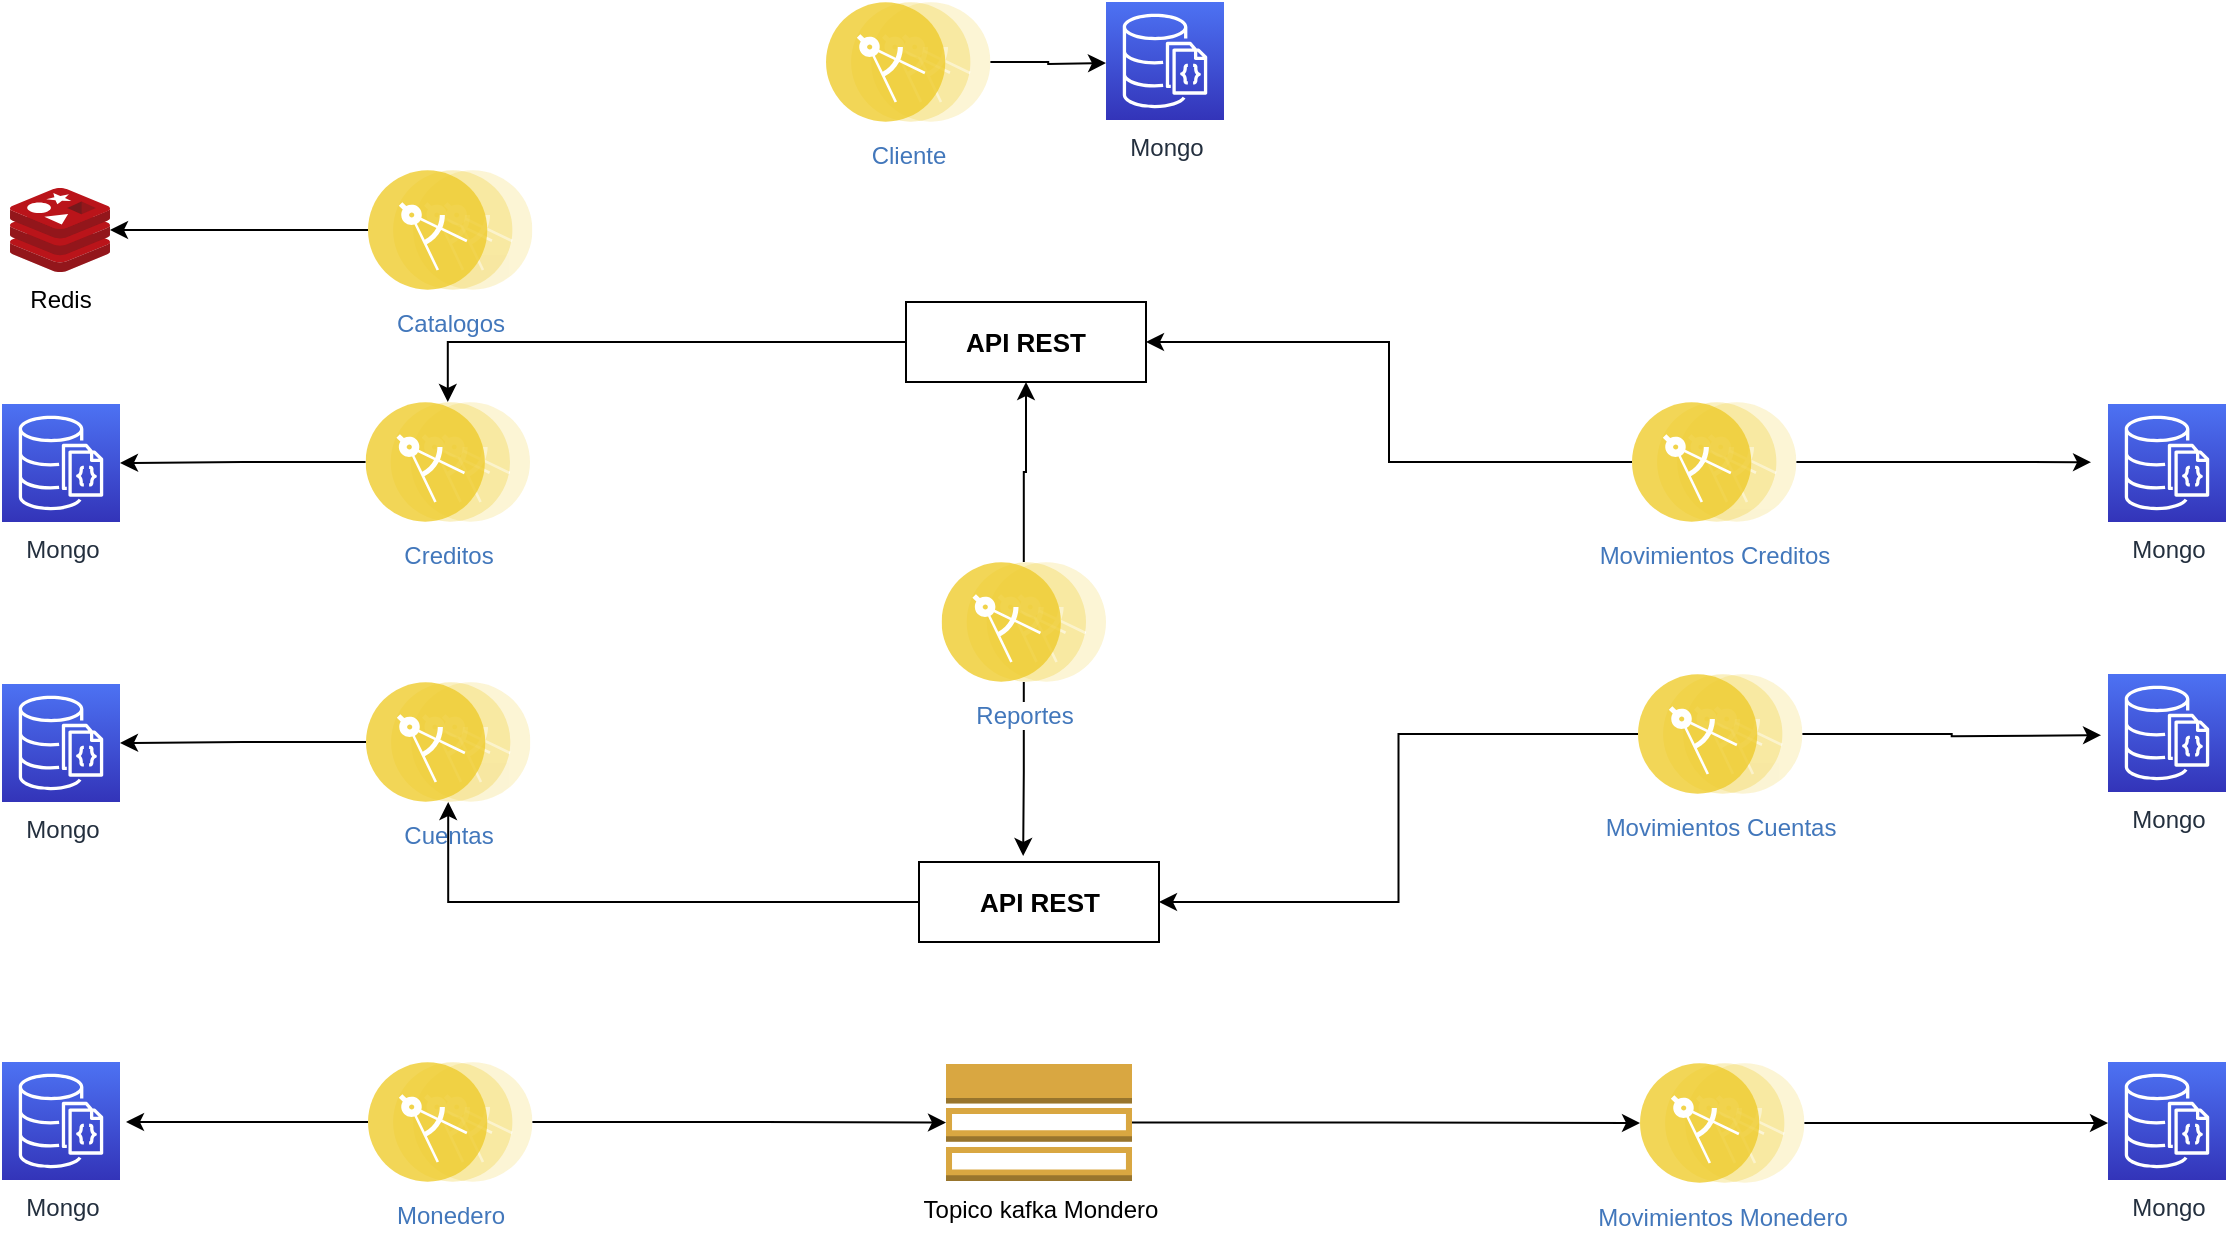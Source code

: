<mxfile version="15.9.4" type="device"><diagram id="kA9-Q3dXgHenCl6kw00m" name="Page-1"><mxGraphModel dx="1240" dy="643" grid="1" gridSize="10" guides="1" tooltips="1" connect="1" arrows="1" fold="1" page="1" pageScale="1" pageWidth="827" pageHeight="1169" math="0" shadow="0"><root><mxCell id="0"/><mxCell id="1" parent="0"/><mxCell id="dWA4siCQHWQ7fWkAz1Ts-11" style="edgeStyle=orthogonalEdgeStyle;rounded=0;orthogonalLoop=1;jettySize=auto;html=1;entryX=1;entryY=0.5;entryDx=0;entryDy=0;entryPerimeter=0;" edge="1" parent="1" source="dWA4siCQHWQ7fWkAz1Ts-1" target="dWA4siCQHWQ7fWkAz1Ts-43"><mxGeometry relative="1" as="geometry"><mxPoint x="100" y="300" as="targetPoint"/></mxGeometry></mxCell><mxCell id="dWA4siCQHWQ7fWkAz1Ts-1" value="Creditos" style="aspect=fixed;perimeter=ellipsePerimeter;html=1;align=center;shadow=0;dashed=0;fontColor=#4277BB;labelBackgroundColor=#ffffff;fontSize=12;spacingTop=3;image;image=img/lib/ibm/applications/microservice.svg;" vertex="1" parent="1"><mxGeometry x="209.8" y="270" width="82.2" height="60" as="geometry"/></mxCell><mxCell id="dWA4siCQHWQ7fWkAz1Ts-15" style="edgeStyle=orthogonalEdgeStyle;rounded=0;orthogonalLoop=1;jettySize=auto;html=1;entryX=0;entryY=0.75;entryDx=0;entryDy=0;" edge="1" parent="1" source="dWA4siCQHWQ7fWkAz1Ts-2"><mxGeometry relative="1" as="geometry"><mxPoint x="1072.519" y="300.093" as="targetPoint"/></mxGeometry></mxCell><mxCell id="dWA4siCQHWQ7fWkAz1Ts-70" style="edgeStyle=orthogonalEdgeStyle;rounded=0;orthogonalLoop=1;jettySize=auto;html=1;entryX=1;entryY=0.5;entryDx=0;entryDy=0;" edge="1" parent="1" source="dWA4siCQHWQ7fWkAz1Ts-2" target="dWA4siCQHWQ7fWkAz1Ts-67"><mxGeometry relative="1" as="geometry"/></mxCell><mxCell id="dWA4siCQHWQ7fWkAz1Ts-2" value="Movimientos Creditos" style="aspect=fixed;perimeter=ellipsePerimeter;html=1;align=center;shadow=0;dashed=0;fontColor=#4277BB;labelBackgroundColor=#ffffff;fontSize=12;spacingTop=3;image;image=img/lib/ibm/applications/microservice.svg;" vertex="1" parent="1"><mxGeometry x="843" y="270" width="82.2" height="60" as="geometry"/></mxCell><mxCell id="dWA4siCQHWQ7fWkAz1Ts-30" style="edgeStyle=orthogonalEdgeStyle;rounded=0;orthogonalLoop=1;jettySize=auto;html=1;exitX=1;exitY=0.5;exitDx=0;exitDy=0;entryX=0;entryY=0.5;entryDx=0;entryDy=0;" edge="1" parent="1" source="dWA4siCQHWQ7fWkAz1Ts-7"><mxGeometry relative="1" as="geometry"><mxPoint x="580" y="100.5" as="targetPoint"/></mxGeometry></mxCell><mxCell id="dWA4siCQHWQ7fWkAz1Ts-7" value="Cliente" style="aspect=fixed;perimeter=ellipsePerimeter;html=1;align=center;shadow=0;dashed=0;fontColor=#4277BB;labelBackgroundColor=#ffffff;fontSize=12;spacingTop=3;image;image=img/lib/ibm/applications/microservice.svg;" vertex="1" parent="1"><mxGeometry x="440" y="70" width="82.2" height="60" as="geometry"/></mxCell><mxCell id="dWA4siCQHWQ7fWkAz1Ts-29" style="edgeStyle=orthogonalEdgeStyle;rounded=0;orthogonalLoop=1;jettySize=auto;html=1;entryX=0;entryY=0.75;entryDx=0;entryDy=0;" edge="1" parent="1" source="dWA4siCQHWQ7fWkAz1Ts-8"><mxGeometry relative="1" as="geometry"><mxPoint x="1077.519" y="436.593" as="targetPoint"/></mxGeometry></mxCell><mxCell id="dWA4siCQHWQ7fWkAz1Ts-73" style="edgeStyle=orthogonalEdgeStyle;rounded=0;orthogonalLoop=1;jettySize=auto;html=1;entryX=1;entryY=0.5;entryDx=0;entryDy=0;fontSize=13;" edge="1" parent="1" source="dWA4siCQHWQ7fWkAz1Ts-8" target="dWA4siCQHWQ7fWkAz1Ts-72"><mxGeometry relative="1" as="geometry"/></mxCell><mxCell id="dWA4siCQHWQ7fWkAz1Ts-8" value="Movimientos Cuentas" style="aspect=fixed;perimeter=ellipsePerimeter;html=1;align=center;shadow=0;dashed=0;fontColor=#4277BB;labelBackgroundColor=#ffffff;fontSize=12;spacingTop=3;image;image=img/lib/ibm/applications/microservice.svg;" vertex="1" parent="1"><mxGeometry x="846" y="406" width="82.2" height="60" as="geometry"/></mxCell><mxCell id="dWA4siCQHWQ7fWkAz1Ts-13" style="edgeStyle=orthogonalEdgeStyle;rounded=0;orthogonalLoop=1;jettySize=auto;html=1;entryX=1;entryY=0.5;entryDx=0;entryDy=0;entryPerimeter=0;" edge="1" parent="1" source="dWA4siCQHWQ7fWkAz1Ts-9" target="dWA4siCQHWQ7fWkAz1Ts-44"><mxGeometry relative="1" as="geometry"><mxPoint x="90" y="439" as="targetPoint"/></mxGeometry></mxCell><mxCell id="dWA4siCQHWQ7fWkAz1Ts-9" value="Cuentas" style="aspect=fixed;perimeter=ellipsePerimeter;html=1;align=center;shadow=0;dashed=0;fontColor=#4277BB;labelBackgroundColor=#ffffff;fontSize=12;spacingTop=3;image;image=img/lib/ibm/applications/microservice.svg;" vertex="1" parent="1"><mxGeometry x="210" y="410" width="82.2" height="60" as="geometry"/></mxCell><mxCell id="dWA4siCQHWQ7fWkAz1Ts-24" style="edgeStyle=orthogonalEdgeStyle;rounded=0;orthogonalLoop=1;jettySize=auto;html=1;" edge="1" parent="1" source="dWA4siCQHWQ7fWkAz1Ts-21"><mxGeometry relative="1" as="geometry"><mxPoint x="90" y="630" as="targetPoint"/></mxGeometry></mxCell><mxCell id="dWA4siCQHWQ7fWkAz1Ts-33" style="edgeStyle=orthogonalEdgeStyle;rounded=0;orthogonalLoop=1;jettySize=auto;html=1;" edge="1" parent="1" source="dWA4siCQHWQ7fWkAz1Ts-21" target="dWA4siCQHWQ7fWkAz1Ts-32"><mxGeometry relative="1" as="geometry"/></mxCell><mxCell id="dWA4siCQHWQ7fWkAz1Ts-21" value="Monedero" style="aspect=fixed;perimeter=ellipsePerimeter;html=1;align=center;shadow=0;dashed=0;fontColor=#4277BB;labelBackgroundColor=#ffffff;fontSize=12;spacingTop=3;image;image=img/lib/ibm/applications/microservice.svg;" vertex="1" parent="1"><mxGeometry x="211" y="600" width="82.2" height="60" as="geometry"/></mxCell><mxCell id="dWA4siCQHWQ7fWkAz1Ts-27" style="edgeStyle=orthogonalEdgeStyle;rounded=0;orthogonalLoop=1;jettySize=auto;html=1;exitX=1;exitY=0.5;exitDx=0;exitDy=0;entryX=0;entryY=0.5;entryDx=0;entryDy=0;" edge="1" parent="1" source="dWA4siCQHWQ7fWkAz1Ts-22"><mxGeometry relative="1" as="geometry"><mxPoint x="1081" y="630.5" as="targetPoint"/></mxGeometry></mxCell><mxCell id="dWA4siCQHWQ7fWkAz1Ts-22" value="Movimientos Monedero" style="aspect=fixed;perimeter=ellipsePerimeter;html=1;align=center;shadow=0;dashed=0;fontColor=#4277BB;labelBackgroundColor=#ffffff;fontSize=12;spacingTop=3;image;image=img/lib/ibm/applications/microservice.svg;" vertex="1" parent="1"><mxGeometry x="847" y="600.5" width="82.2" height="60" as="geometry"/></mxCell><mxCell id="dWA4siCQHWQ7fWkAz1Ts-35" style="edgeStyle=orthogonalEdgeStyle;rounded=0;orthogonalLoop=1;jettySize=auto;html=1;entryX=0;entryY=0.5;entryDx=0;entryDy=0;" edge="1" parent="1" source="dWA4siCQHWQ7fWkAz1Ts-32" target="dWA4siCQHWQ7fWkAz1Ts-22"><mxGeometry relative="1" as="geometry"/></mxCell><mxCell id="dWA4siCQHWQ7fWkAz1Ts-32" value="Topico kafka Mondero" style="outlineConnect=0;dashed=0;verticalLabelPosition=bottom;verticalAlign=top;align=center;html=1;shape=mxgraph.aws3.topic_2;fillColor=#D9A741;gradientColor=none;" vertex="1" parent="1"><mxGeometry x="500" y="601" width="93" height="58.5" as="geometry"/></mxCell><mxCell id="dWA4siCQHWQ7fWkAz1Ts-52" style="edgeStyle=orthogonalEdgeStyle;rounded=0;orthogonalLoop=1;jettySize=auto;html=1;" edge="1" parent="1" source="dWA4siCQHWQ7fWkAz1Ts-36" target="dWA4siCQHWQ7fWkAz1Ts-40"><mxGeometry relative="1" as="geometry"/></mxCell><mxCell id="dWA4siCQHWQ7fWkAz1Ts-36" value="Catalogos" style="aspect=fixed;perimeter=ellipsePerimeter;html=1;align=center;shadow=0;dashed=0;fontColor=#4277BB;labelBackgroundColor=#ffffff;fontSize=12;spacingTop=3;image;image=img/lib/ibm/applications/microservice.svg;" vertex="1" parent="1"><mxGeometry x="211" y="154" width="82.2" height="60" as="geometry"/></mxCell><mxCell id="dWA4siCQHWQ7fWkAz1Ts-40" value="Redis" style="sketch=0;aspect=fixed;html=1;points=[];align=center;image;fontSize=12;image=img/lib/mscae/Cache_Redis_Product.svg;" vertex="1" parent="1"><mxGeometry x="32" y="163" width="50" height="42" as="geometry"/></mxCell><mxCell id="dWA4siCQHWQ7fWkAz1Ts-43" value="Mongo" style="sketch=0;points=[[0,0,0],[0.25,0,0],[0.5,0,0],[0.75,0,0],[1,0,0],[0,1,0],[0.25,1,0],[0.5,1,0],[0.75,1,0],[1,1,0],[0,0.25,0],[0,0.5,0],[0,0.75,0],[1,0.25,0],[1,0.5,0],[1,0.75,0]];outlineConnect=0;fontColor=#232F3E;gradientColor=#4D72F3;gradientDirection=north;fillColor=#3334B9;strokeColor=#ffffff;dashed=0;verticalLabelPosition=bottom;verticalAlign=top;align=center;html=1;fontSize=12;fontStyle=0;aspect=fixed;shape=mxgraph.aws4.resourceIcon;resIcon=mxgraph.aws4.documentdb_with_mongodb_compatibility;" vertex="1" parent="1"><mxGeometry x="28" y="271" width="59" height="59" as="geometry"/></mxCell><mxCell id="dWA4siCQHWQ7fWkAz1Ts-44" value="Mongo" style="sketch=0;points=[[0,0,0],[0.25,0,0],[0.5,0,0],[0.75,0,0],[1,0,0],[0,1,0],[0.25,1,0],[0.5,1,0],[0.75,1,0],[1,1,0],[0,0.25,0],[0,0.5,0],[0,0.75,0],[1,0.25,0],[1,0.5,0],[1,0.75,0]];outlineConnect=0;fontColor=#232F3E;gradientColor=#4D72F3;gradientDirection=north;fillColor=#3334B9;strokeColor=#ffffff;dashed=0;verticalLabelPosition=bottom;verticalAlign=top;align=center;html=1;fontSize=12;fontStyle=0;aspect=fixed;shape=mxgraph.aws4.resourceIcon;resIcon=mxgraph.aws4.documentdb_with_mongodb_compatibility;" vertex="1" parent="1"><mxGeometry x="28" y="411" width="59" height="59" as="geometry"/></mxCell><mxCell id="dWA4siCQHWQ7fWkAz1Ts-46" value="Mongo" style="sketch=0;points=[[0,0,0],[0.25,0,0],[0.5,0,0],[0.75,0,0],[1,0,0],[0,1,0],[0.25,1,0],[0.5,1,0],[0.75,1,0],[1,1,0],[0,0.25,0],[0,0.5,0],[0,0.75,0],[1,0.25,0],[1,0.5,0],[1,0.75,0]];outlineConnect=0;fontColor=#232F3E;gradientColor=#4D72F3;gradientDirection=north;fillColor=#3334B9;strokeColor=#ffffff;dashed=0;verticalLabelPosition=bottom;verticalAlign=top;align=center;html=1;fontSize=12;fontStyle=0;aspect=fixed;shape=mxgraph.aws4.resourceIcon;resIcon=mxgraph.aws4.documentdb_with_mongodb_compatibility;" vertex="1" parent="1"><mxGeometry x="28" y="600" width="59" height="59" as="geometry"/></mxCell><mxCell id="dWA4siCQHWQ7fWkAz1Ts-47" value="Mongo" style="sketch=0;points=[[0,0,0],[0.25,0,0],[0.5,0,0],[0.75,0,0],[1,0,0],[0,1,0],[0.25,1,0],[0.5,1,0],[0.75,1,0],[1,1,0],[0,0.25,0],[0,0.5,0],[0,0.75,0],[1,0.25,0],[1,0.5,0],[1,0.75,0]];outlineConnect=0;fontColor=#232F3E;gradientColor=#4D72F3;gradientDirection=north;fillColor=#3334B9;strokeColor=#ffffff;dashed=0;verticalLabelPosition=bottom;verticalAlign=top;align=center;html=1;fontSize=12;fontStyle=0;aspect=fixed;shape=mxgraph.aws4.resourceIcon;resIcon=mxgraph.aws4.documentdb_with_mongodb_compatibility;" vertex="1" parent="1"><mxGeometry x="580" y="70" width="59" height="59" as="geometry"/></mxCell><mxCell id="dWA4siCQHWQ7fWkAz1Ts-48" value="Mongo" style="sketch=0;points=[[0,0,0],[0.25,0,0],[0.5,0,0],[0.75,0,0],[1,0,0],[0,1,0],[0.25,1,0],[0.5,1,0],[0.75,1,0],[1,1,0],[0,0.25,0],[0,0.5,0],[0,0.75,0],[1,0.25,0],[1,0.5,0],[1,0.75,0]];outlineConnect=0;fontColor=#232F3E;gradientColor=#4D72F3;gradientDirection=north;fillColor=#3334B9;strokeColor=#ffffff;dashed=0;verticalLabelPosition=bottom;verticalAlign=top;align=center;html=1;fontSize=12;fontStyle=0;aspect=fixed;shape=mxgraph.aws4.resourceIcon;resIcon=mxgraph.aws4.documentdb_with_mongodb_compatibility;" vertex="1" parent="1"><mxGeometry x="1081" y="271" width="59" height="59" as="geometry"/></mxCell><mxCell id="dWA4siCQHWQ7fWkAz1Ts-49" value="Mongo" style="sketch=0;points=[[0,0,0],[0.25,0,0],[0.5,0,0],[0.75,0,0],[1,0,0],[0,1,0],[0.25,1,0],[0.5,1,0],[0.75,1,0],[1,1,0],[0,0.25,0],[0,0.5,0],[0,0.75,0],[1,0.25,0],[1,0.5,0],[1,0.75,0]];outlineConnect=0;fontColor=#232F3E;gradientColor=#4D72F3;gradientDirection=north;fillColor=#3334B9;strokeColor=#ffffff;dashed=0;verticalLabelPosition=bottom;verticalAlign=top;align=center;html=1;fontSize=12;fontStyle=0;aspect=fixed;shape=mxgraph.aws4.resourceIcon;resIcon=mxgraph.aws4.documentdb_with_mongodb_compatibility;" vertex="1" parent="1"><mxGeometry x="1081" y="406" width="59" height="59" as="geometry"/></mxCell><mxCell id="dWA4siCQHWQ7fWkAz1Ts-50" value="Mongo" style="sketch=0;points=[[0,0,0],[0.25,0,0],[0.5,0,0],[0.75,0,0],[1,0,0],[0,1,0],[0.25,1,0],[0.5,1,0],[0.75,1,0],[1,1,0],[0,0.25,0],[0,0.5,0],[0,0.75,0],[1,0.25,0],[1,0.5,0],[1,0.75,0]];outlineConnect=0;fontColor=#232F3E;gradientColor=#4D72F3;gradientDirection=north;fillColor=#3334B9;strokeColor=#ffffff;dashed=0;verticalLabelPosition=bottom;verticalAlign=top;align=center;html=1;fontSize=12;fontStyle=0;aspect=fixed;shape=mxgraph.aws4.resourceIcon;resIcon=mxgraph.aws4.documentdb_with_mongodb_compatibility;" vertex="1" parent="1"><mxGeometry x="1081" y="600" width="59" height="59" as="geometry"/></mxCell><mxCell id="dWA4siCQHWQ7fWkAz1Ts-76" style="edgeStyle=orthogonalEdgeStyle;rounded=0;orthogonalLoop=1;jettySize=auto;html=1;entryX=0.5;entryY=1;entryDx=0;entryDy=0;fontSize=13;" edge="1" parent="1" source="dWA4siCQHWQ7fWkAz1Ts-51" target="dWA4siCQHWQ7fWkAz1Ts-67"><mxGeometry relative="1" as="geometry"/></mxCell><mxCell id="dWA4siCQHWQ7fWkAz1Ts-77" style="edgeStyle=orthogonalEdgeStyle;rounded=0;orthogonalLoop=1;jettySize=auto;html=1;exitX=0.5;exitY=1;exitDx=0;exitDy=0;entryX=0.434;entryY=-0.075;entryDx=0;entryDy=0;entryPerimeter=0;fontSize=13;" edge="1" parent="1" source="dWA4siCQHWQ7fWkAz1Ts-51" target="dWA4siCQHWQ7fWkAz1Ts-72"><mxGeometry relative="1" as="geometry"/></mxCell><mxCell id="dWA4siCQHWQ7fWkAz1Ts-51" value="Reportes" style="aspect=fixed;perimeter=ellipsePerimeter;html=1;align=center;shadow=0;dashed=0;fontColor=#4277BB;labelBackgroundColor=#ffffff;fontSize=12;spacingTop=3;image;image=img/lib/ibm/applications/microservice.svg;" vertex="1" parent="1"><mxGeometry x="497.8" y="350" width="82.2" height="60" as="geometry"/></mxCell><mxCell id="dWA4siCQHWQ7fWkAz1Ts-75" style="edgeStyle=orthogonalEdgeStyle;rounded=0;orthogonalLoop=1;jettySize=auto;html=1;fontSize=13;" edge="1" parent="1" source="dWA4siCQHWQ7fWkAz1Ts-67" target="dWA4siCQHWQ7fWkAz1Ts-1"><mxGeometry relative="1" as="geometry"/></mxCell><mxCell id="dWA4siCQHWQ7fWkAz1Ts-67" value="&lt;b&gt;&lt;font style=&quot;font-size: 13px&quot;&gt;API REST&lt;/font&gt;&lt;/b&gt;" style="rounded=0;whiteSpace=wrap;html=1;shadow=0;glass=0;sketch=0;fillColor=none;strokeWidth=1;perimeterSpacing=0;" vertex="1" parent="1"><mxGeometry x="480" y="220" width="120" height="40" as="geometry"/></mxCell><mxCell id="dWA4siCQHWQ7fWkAz1Ts-74" style="edgeStyle=orthogonalEdgeStyle;rounded=0;orthogonalLoop=1;jettySize=auto;html=1;fontSize=13;" edge="1" parent="1" source="dWA4siCQHWQ7fWkAz1Ts-72" target="dWA4siCQHWQ7fWkAz1Ts-9"><mxGeometry relative="1" as="geometry"/></mxCell><mxCell id="dWA4siCQHWQ7fWkAz1Ts-72" value="&lt;b&gt;&lt;font style=&quot;font-size: 13px&quot;&gt;API REST&lt;/font&gt;&lt;/b&gt;" style="rounded=0;whiteSpace=wrap;html=1;shadow=0;glass=0;sketch=0;fillColor=none;strokeWidth=1;perimeterSpacing=0;" vertex="1" parent="1"><mxGeometry x="486.5" y="500" width="120" height="40" as="geometry"/></mxCell></root></mxGraphModel></diagram></mxfile>